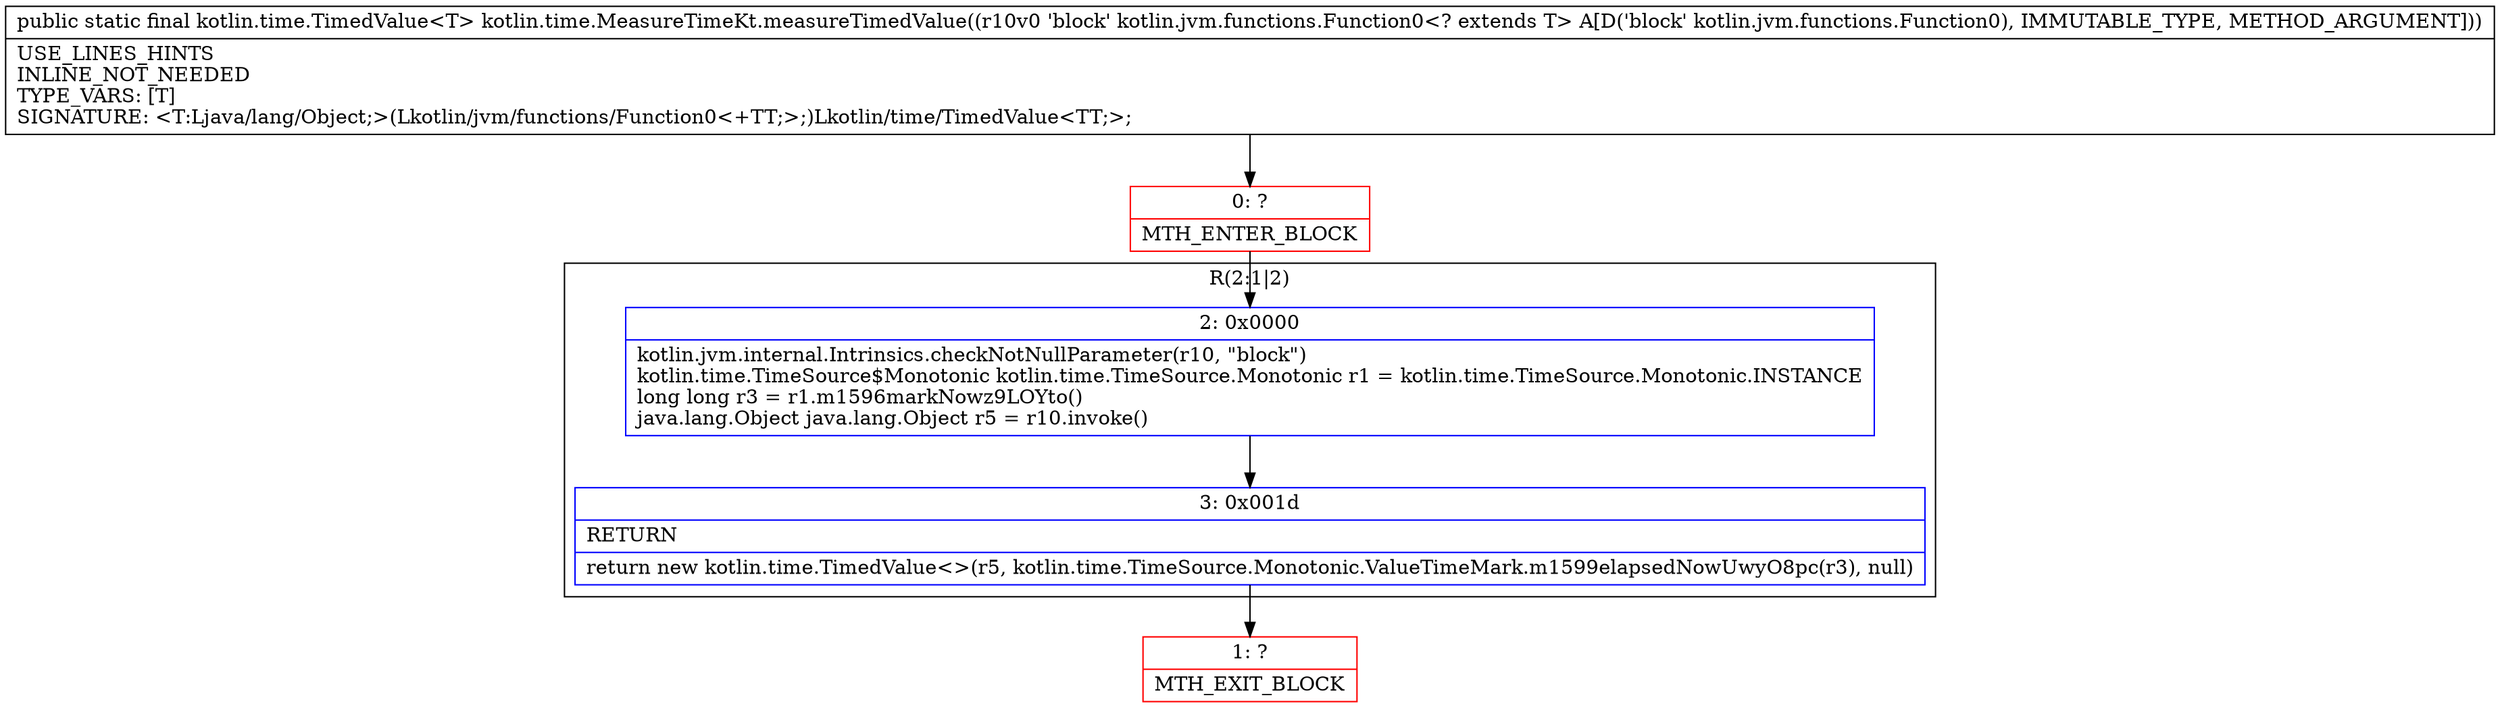 digraph "CFG forkotlin.time.MeasureTimeKt.measureTimedValue(Lkotlin\/jvm\/functions\/Function0;)Lkotlin\/time\/TimedValue;" {
subgraph cluster_Region_132261843 {
label = "R(2:1|2)";
node [shape=record,color=blue];
Node_2 [shape=record,label="{2\:\ 0x0000|kotlin.jvm.internal.Intrinsics.checkNotNullParameter(r10, \"block\")\lkotlin.time.TimeSource$Monotonic kotlin.time.TimeSource.Monotonic r1 = kotlin.time.TimeSource.Monotonic.INSTANCE\llong long r3 = r1.m1596markNowz9LOYto()\ljava.lang.Object java.lang.Object r5 = r10.invoke()\l}"];
Node_3 [shape=record,label="{3\:\ 0x001d|RETURN\l|return new kotlin.time.TimedValue\<\>(r5, kotlin.time.TimeSource.Monotonic.ValueTimeMark.m1599elapsedNowUwyO8pc(r3), null)\l}"];
}
Node_0 [shape=record,color=red,label="{0\:\ ?|MTH_ENTER_BLOCK\l}"];
Node_1 [shape=record,color=red,label="{1\:\ ?|MTH_EXIT_BLOCK\l}"];
MethodNode[shape=record,label="{public static final kotlin.time.TimedValue\<T\> kotlin.time.MeasureTimeKt.measureTimedValue((r10v0 'block' kotlin.jvm.functions.Function0\<? extends T\> A[D('block' kotlin.jvm.functions.Function0), IMMUTABLE_TYPE, METHOD_ARGUMENT]))  | USE_LINES_HINTS\lINLINE_NOT_NEEDED\lTYPE_VARS: [T]\lSIGNATURE: \<T:Ljava\/lang\/Object;\>(Lkotlin\/jvm\/functions\/Function0\<+TT;\>;)Lkotlin\/time\/TimedValue\<TT;\>;\l}"];
MethodNode -> Node_0;Node_2 -> Node_3;
Node_3 -> Node_1;
Node_0 -> Node_2;
}

